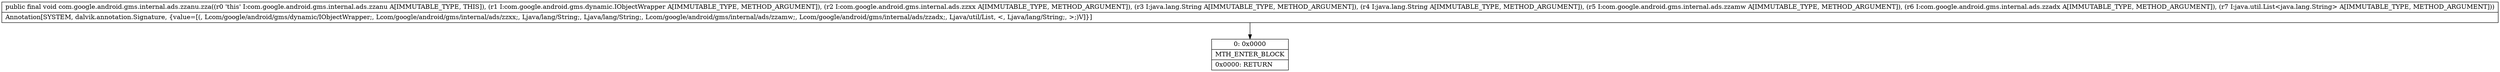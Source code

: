 digraph "CFG forcom.google.android.gms.internal.ads.zzanu.zza(Lcom\/google\/android\/gms\/dynamic\/IObjectWrapper;Lcom\/google\/android\/gms\/internal\/ads\/zzxx;Ljava\/lang\/String;Ljava\/lang\/String;Lcom\/google\/android\/gms\/internal\/ads\/zzamw;Lcom\/google\/android\/gms\/internal\/ads\/zzadx;Ljava\/util\/List;)V" {
Node_0 [shape=record,label="{0\:\ 0x0000|MTH_ENTER_BLOCK\l|0x0000: RETURN   \l}"];
MethodNode[shape=record,label="{public final void com.google.android.gms.internal.ads.zzanu.zza((r0 'this' I:com.google.android.gms.internal.ads.zzanu A[IMMUTABLE_TYPE, THIS]), (r1 I:com.google.android.gms.dynamic.IObjectWrapper A[IMMUTABLE_TYPE, METHOD_ARGUMENT]), (r2 I:com.google.android.gms.internal.ads.zzxx A[IMMUTABLE_TYPE, METHOD_ARGUMENT]), (r3 I:java.lang.String A[IMMUTABLE_TYPE, METHOD_ARGUMENT]), (r4 I:java.lang.String A[IMMUTABLE_TYPE, METHOD_ARGUMENT]), (r5 I:com.google.android.gms.internal.ads.zzamw A[IMMUTABLE_TYPE, METHOD_ARGUMENT]), (r6 I:com.google.android.gms.internal.ads.zzadx A[IMMUTABLE_TYPE, METHOD_ARGUMENT]), (r7 I:java.util.List\<java.lang.String\> A[IMMUTABLE_TYPE, METHOD_ARGUMENT]))  | Annotation[SYSTEM, dalvik.annotation.Signature, \{value=[(, Lcom\/google\/android\/gms\/dynamic\/IObjectWrapper;, Lcom\/google\/android\/gms\/internal\/ads\/zzxx;, Ljava\/lang\/String;, Ljava\/lang\/String;, Lcom\/google\/android\/gms\/internal\/ads\/zzamw;, Lcom\/google\/android\/gms\/internal\/ads\/zzadx;, Ljava\/util\/List, \<, Ljava\/lang\/String;, \>;)V]\}]\l}"];
MethodNode -> Node_0;
}

